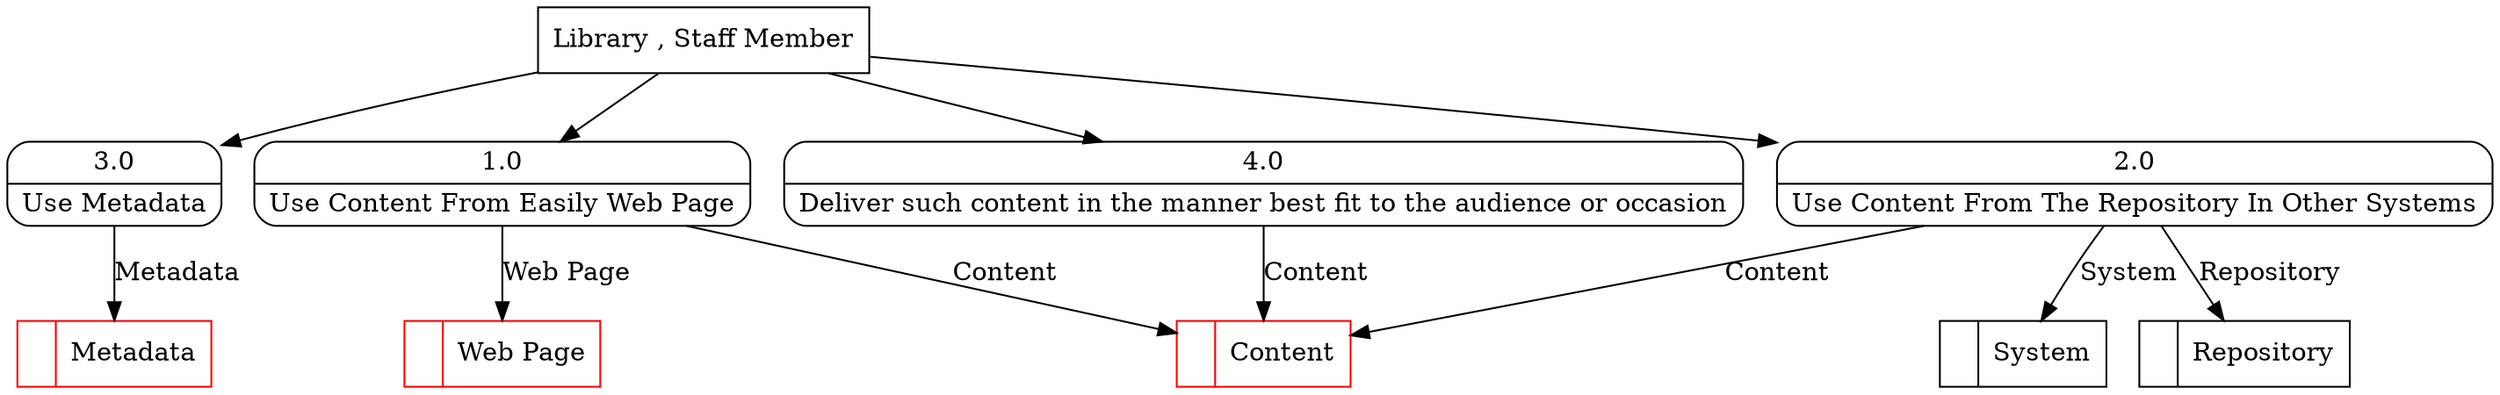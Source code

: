 digraph dfd2{ 
node[shape=record]
200 [label="<f0>  |<f1> Metadata " color=red];
201 [label="<f0>  |<f1> Web Page " color=red];
202 [label="<f0>  |<f1> System " ];
203 [label="<f0>  |<f1> Content " color=red];
204 [label="<f0>  |<f1> Repository " ];
205 [label="Library , Staff Member" shape=box];
206 [label="{<f0> 1.0|<f1> Use Content From Easily Web Page }" shape=Mrecord];
207 [label="{<f0> 2.0|<f1> Use Content From The Repository In Other Systems }" shape=Mrecord];
208 [label="{<f0> 3.0|<f1> Use Metadata }" shape=Mrecord];
4 [label="{<f0> 4.0|<f1> Deliver such content in the manner best fit to the audience or occasion }" shape=Mrecord];
205 -> 4
4 -> 203  [label="Content"]
205 -> 206
205 -> 207
205 -> 208
206 -> 201 [label="Web Page"]
206 -> 203 [label="Content"]
207 -> 203 [label="Content"]
207 -> 204 [label="Repository"]
207 -> 202 [label="System"]
208 -> 200 [label="Metadata"]
}